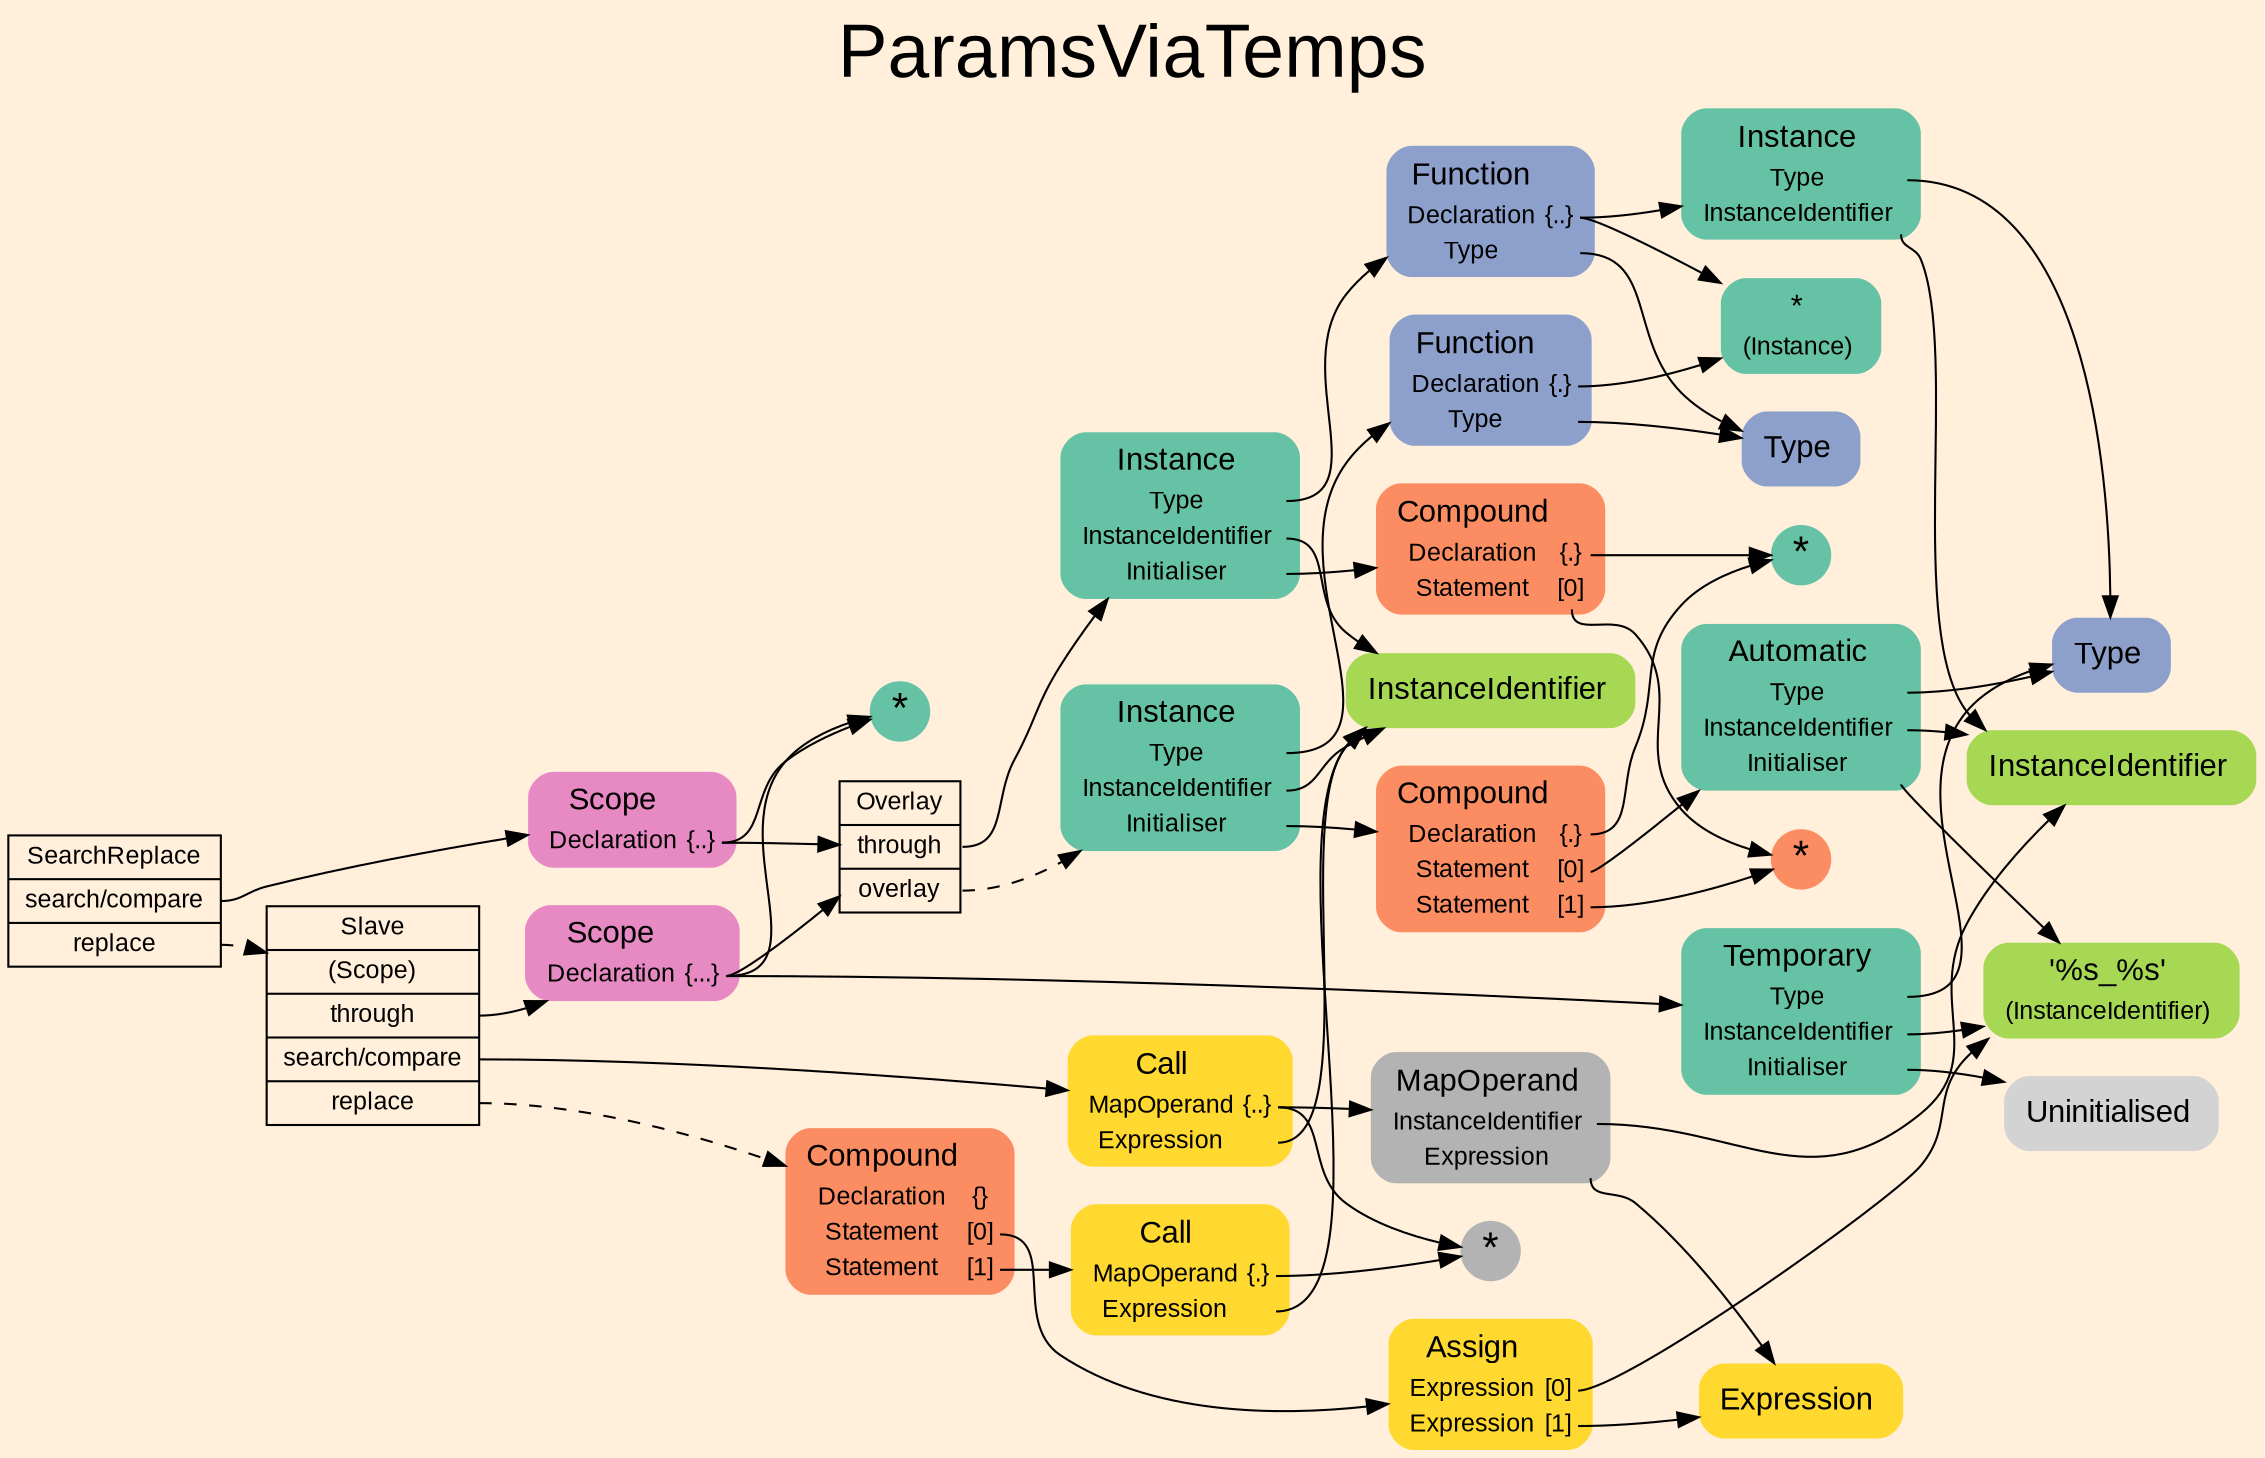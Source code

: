 digraph "ParamsViaTemps" {
label = "ParamsViaTemps"
labelloc = t
fontsize = "36"
graph [
    rankdir = "LR"
    ranksep = 0.3
    bgcolor = antiquewhite1
    color = black
    fontcolor = black
    fontname = "Arial"
];
node [
    fontname = "Arial"
];
edge [
    fontname = "Arial"
];

// -------------------- transformation figure --------------------
"CR#B-4-20" [
    // -------- block CR#B-4-20 ----------
    shape = "record"
    fillcolor = antiquewhite1
    label = "<fixed> SearchReplace | <port0> search/compare | <port1> replace"
    style = "filled"
    fontsize = "12"
    color = black
    fontcolor = black
];

"#B-2-435" [
    // -------- block #B-2-435 ----------
    shape = "plaintext"
    fillcolor = "/set28/4"
    label = <<TABLE BORDER="0" CELLBORDER="0" CELLSPACING="0">
     <TR><TD><FONT POINT-SIZE="15.0">Scope</FONT></TD><TD></TD></TR>
     <TR><TD>Declaration</TD><TD PORT="port0">{..}</TD></TR>
    </TABLE>>
    style = "rounded,filled"
    fontsize = "12"
];

"#B-2-439" [
    // -------- block #B-2-439 ----------
    shape = "circle"
    fillcolor = "/set28/1"
    label = <*>
    style = "filled"
    fontsize = "20"
    penwidth = 0.0
    fixedsize = true
    width = 0.4
    height = 0.4
];

"#B-2-464" [
    // -------- block #B-2-464 ----------
    shape = "record"
    fillcolor = antiquewhite1
    label = "<fixed> Overlay | <port0> through | <port1> overlay"
    style = "filled"
    fontsize = "12"
    color = black
    fontcolor = black
];

"#B-2-437" [
    // -------- block #B-2-437 ----------
    shape = "plaintext"
    fillcolor = "/set28/1"
    label = <<TABLE BORDER="0" CELLBORDER="0" CELLSPACING="0">
     <TR><TD><FONT POINT-SIZE="15.0">Instance</FONT></TD><TD></TD></TR>
     <TR><TD>Type</TD><TD PORT="port0"></TD></TR>
     <TR><TD>InstanceIdentifier</TD><TD PORT="port1"></TD></TR>
     <TR><TD>Initialiser</TD><TD PORT="port2"></TD></TR>
    </TABLE>>
    style = "rounded,filled"
    fontsize = "12"
];

"#B-2-441" [
    // -------- block #B-2-441 ----------
    shape = "plaintext"
    fillcolor = "/set28/3"
    label = <<TABLE BORDER="0" CELLBORDER="0" CELLSPACING="0">
     <TR><TD><FONT POINT-SIZE="15.0">Function</FONT></TD><TD></TD></TR>
     <TR><TD>Declaration</TD><TD PORT="port0">{..}</TD></TR>
     <TR><TD>Type</TD><TD PORT="port1"></TD></TR>
    </TABLE>>
    style = "rounded,filled"
    fontsize = "12"
];

"#B-2-453" [
    // -------- block #B-2-453 ----------
    shape = "plaintext"
    fillcolor = "/set28/1"
    label = <<TABLE BORDER="0" CELLBORDER="0" CELLSPACING="0">
     <TR><TD><FONT POINT-SIZE="15.0">*</FONT></TD><TD></TD></TR>
     <TR><TD>(Instance)</TD><TD PORT="port0"></TD></TR>
    </TABLE>>
    style = "rounded,filled"
    fontsize = "12"
];

"#B-2-452" [
    // -------- block #B-2-452 ----------
    shape = "plaintext"
    fillcolor = "/set28/1"
    label = <<TABLE BORDER="0" CELLBORDER="0" CELLSPACING="0">
     <TR><TD><FONT POINT-SIZE="15.0">Instance</FONT></TD><TD></TD></TR>
     <TR><TD>Type</TD><TD PORT="port0"></TD></TR>
     <TR><TD>InstanceIdentifier</TD><TD PORT="port1"></TD></TR>
    </TABLE>>
    style = "rounded,filled"
    fontsize = "12"
];

"#B-2-459" [
    // -------- block #B-2-459 ----------
    shape = "plaintext"
    fillcolor = "/set28/3"
    label = <<TABLE BORDER="0" CELLBORDER="0" CELLSPACING="0">
     <TR><TD><FONT POINT-SIZE="15.0">Type</FONT></TD><TD></TD></TR>
    </TABLE>>
    style = "rounded,filled"
    fontsize = "12"
];

"#B-2-450" [
    // -------- block #B-2-450 ----------
    shape = "plaintext"
    fillcolor = "/set28/5"
    label = <<TABLE BORDER="0" CELLBORDER="0" CELLSPACING="0">
     <TR><TD><FONT POINT-SIZE="15.0">InstanceIdentifier</FONT></TD><TD></TD></TR>
    </TABLE>>
    style = "rounded,filled"
    fontsize = "12"
];

"#B-2-443" [
    // -------- block #B-2-443 ----------
    shape = "plaintext"
    fillcolor = "/set28/3"
    label = <<TABLE BORDER="0" CELLBORDER="0" CELLSPACING="0">
     <TR><TD><FONT POINT-SIZE="15.0">Type</FONT></TD><TD></TD></TR>
    </TABLE>>
    style = "rounded,filled"
    fontsize = "12"
];

"#B-2-449" [
    // -------- block #B-2-449 ----------
    shape = "plaintext"
    fillcolor = "/set28/5"
    label = <<TABLE BORDER="0" CELLBORDER="0" CELLSPACING="0">
     <TR><TD><FONT POINT-SIZE="15.0">InstanceIdentifier</FONT></TD><TD></TD></TR>
    </TABLE>>
    style = "rounded,filled"
    fontsize = "12"
];

"#B-2-444" [
    // -------- block #B-2-444 ----------
    shape = "plaintext"
    fillcolor = "/set28/2"
    label = <<TABLE BORDER="0" CELLBORDER="0" CELLSPACING="0">
     <TR><TD><FONT POINT-SIZE="15.0">Compound</FONT></TD><TD></TD></TR>
     <TR><TD>Declaration</TD><TD PORT="port0">{.}</TD></TR>
     <TR><TD>Statement</TD><TD PORT="port1">[0]</TD></TR>
    </TABLE>>
    style = "rounded,filled"
    fontsize = "12"
];

"#B-2-448" [
    // -------- block #B-2-448 ----------
    shape = "circle"
    fillcolor = "/set28/1"
    label = <*>
    style = "filled"
    fontsize = "20"
    penwidth = 0.0
    fixedsize = true
    width = 0.4
    height = 0.4
];

"#B-2-447" [
    // -------- block #B-2-447 ----------
    shape = "circle"
    fillcolor = "/set28/2"
    label = <*>
    style = "filled"
    fontsize = "20"
    penwidth = 0.0
    fixedsize = true
    width = 0.4
    height = 0.4
];

"#B-2-438" [
    // -------- block #B-2-438 ----------
    shape = "plaintext"
    fillcolor = "/set28/1"
    label = <<TABLE BORDER="0" CELLBORDER="0" CELLSPACING="0">
     <TR><TD><FONT POINT-SIZE="15.0">Instance</FONT></TD><TD></TD></TR>
     <TR><TD>Type</TD><TD PORT="port0"></TD></TR>
     <TR><TD>InstanceIdentifier</TD><TD PORT="port1"></TD></TR>
     <TR><TD>Initialiser</TD><TD PORT="port2"></TD></TR>
    </TABLE>>
    style = "rounded,filled"
    fontsize = "12"
];

"#B-2-442" [
    // -------- block #B-2-442 ----------
    shape = "plaintext"
    fillcolor = "/set28/3"
    label = <<TABLE BORDER="0" CELLBORDER="0" CELLSPACING="0">
     <TR><TD><FONT POINT-SIZE="15.0">Function</FONT></TD><TD></TD></TR>
     <TR><TD>Declaration</TD><TD PORT="port0">{.}</TD></TR>
     <TR><TD>Type</TD><TD PORT="port1"></TD></TR>
    </TABLE>>
    style = "rounded,filled"
    fontsize = "12"
];

"#B-2-445" [
    // -------- block #B-2-445 ----------
    shape = "plaintext"
    fillcolor = "/set28/2"
    label = <<TABLE BORDER="0" CELLBORDER="0" CELLSPACING="0">
     <TR><TD><FONT POINT-SIZE="15.0">Compound</FONT></TD><TD></TD></TR>
     <TR><TD>Declaration</TD><TD PORT="port0">{.}</TD></TR>
     <TR><TD>Statement</TD><TD PORT="port1">[0]</TD></TR>
     <TR><TD>Statement</TD><TD PORT="port2">[1]</TD></TR>
    </TABLE>>
    style = "rounded,filled"
    fontsize = "12"
];

"#B-2-458" [
    // -------- block #B-2-458 ----------
    shape = "plaintext"
    fillcolor = "/set28/1"
    label = <<TABLE BORDER="0" CELLBORDER="0" CELLSPACING="0">
     <TR><TD><FONT POINT-SIZE="15.0">Automatic</FONT></TD><TD></TD></TR>
     <TR><TD>Type</TD><TD PORT="port0"></TD></TR>
     <TR><TD>InstanceIdentifier</TD><TD PORT="port1"></TD></TR>
     <TR><TD>Initialiser</TD><TD PORT="port2"></TD></TR>
    </TABLE>>
    style = "rounded,filled"
    fontsize = "12"
];

"#B-2-463" [
    // -------- block #B-2-463 ----------
    shape = "plaintext"
    fillcolor = "/set28/5"
    label = <<TABLE BORDER="0" CELLBORDER="0" CELLSPACING="0">
     <TR><TD><FONT POINT-SIZE="15.0">'%s_%s'</FONT></TD><TD></TD></TR>
     <TR><TD>(InstanceIdentifier)</TD><TD PORT="port0"></TD></TR>
    </TABLE>>
    style = "rounded,filled"
    fontsize = "12"
];

"#B-2-465" [
    // -------- block #B-2-465 ----------
    shape = "record"
    fillcolor = antiquewhite1
    label = "<fixed> Slave | <port0> (Scope) | <port1> through | <port2> search/compare | <port3> replace"
    style = "filled"
    fontsize = "12"
    color = black
    fontcolor = black
];

"#B-2-436" [
    // -------- block #B-2-436 ----------
    shape = "plaintext"
    fillcolor = "/set28/4"
    label = <<TABLE BORDER="0" CELLBORDER="0" CELLSPACING="0">
     <TR><TD><FONT POINT-SIZE="15.0">Scope</FONT></TD><TD></TD></TR>
     <TR><TD>Declaration</TD><TD PORT="port0">{...}</TD></TR>
    </TABLE>>
    style = "rounded,filled"
    fontsize = "12"
];

"#B-2-460" [
    // -------- block #B-2-460 ----------
    shape = "plaintext"
    fillcolor = "/set28/1"
    label = <<TABLE BORDER="0" CELLBORDER="0" CELLSPACING="0">
     <TR><TD><FONT POINT-SIZE="15.0">Temporary</FONT></TD><TD></TD></TR>
     <TR><TD>Type</TD><TD PORT="port0"></TD></TR>
     <TR><TD>InstanceIdentifier</TD><TD PORT="port1"></TD></TR>
     <TR><TD>Initialiser</TD><TD PORT="port2"></TD></TR>
    </TABLE>>
    style = "rounded,filled"
    fontsize = "12"
];

"#B-2-466" [
    // -------- block #B-2-466 ----------
    shape = "plaintext"
    label = <<TABLE BORDER="0" CELLBORDER="0" CELLSPACING="0">
     <TR><TD><FONT POINT-SIZE="15.0">Uninitialised</FONT></TD><TD></TD></TR>
    </TABLE>>
    style = "rounded,filled"
    fontsize = "12"
];

"#B-2-454" [
    // -------- block #B-2-454 ----------
    shape = "plaintext"
    fillcolor = "/set28/6"
    label = <<TABLE BORDER="0" CELLBORDER="0" CELLSPACING="0">
     <TR><TD><FONT POINT-SIZE="15.0">Call</FONT></TD><TD></TD></TR>
     <TR><TD>MapOperand</TD><TD PORT="port0">{..}</TD></TR>
     <TR><TD>Expression</TD><TD PORT="port1"></TD></TR>
    </TABLE>>
    style = "rounded,filled"
    fontsize = "12"
];

"#B-2-457" [
    // -------- block #B-2-457 ----------
    shape = "circle"
    fillcolor = "/set28/8"
    label = <*>
    style = "filled"
    fontsize = "20"
    penwidth = 0.0
    fixedsize = true
    width = 0.4
    height = 0.4
];

"#B-2-456" [
    // -------- block #B-2-456 ----------
    shape = "plaintext"
    fillcolor = "/set28/8"
    label = <<TABLE BORDER="0" CELLBORDER="0" CELLSPACING="0">
     <TR><TD><FONT POINT-SIZE="15.0">MapOperand</FONT></TD><TD></TD></TR>
     <TR><TD>InstanceIdentifier</TD><TD PORT="port0"></TD></TR>
     <TR><TD>Expression</TD><TD PORT="port1"></TD></TR>
    </TABLE>>
    style = "rounded,filled"
    fontsize = "12"
];

"#B-2-462" [
    // -------- block #B-2-462 ----------
    shape = "plaintext"
    fillcolor = "/set28/6"
    label = <<TABLE BORDER="0" CELLBORDER="0" CELLSPACING="0">
     <TR><TD><FONT POINT-SIZE="15.0">Expression</FONT></TD><TD></TD></TR>
    </TABLE>>
    style = "rounded,filled"
    fontsize = "12"
];

"#B-2-446" [
    // -------- block #B-2-446 ----------
    shape = "plaintext"
    fillcolor = "/set28/2"
    label = <<TABLE BORDER="0" CELLBORDER="0" CELLSPACING="0">
     <TR><TD><FONT POINT-SIZE="15.0">Compound</FONT></TD><TD></TD></TR>
     <TR><TD>Declaration</TD><TD PORT="port0">{}</TD></TR>
     <TR><TD>Statement</TD><TD PORT="port1">[0]</TD></TR>
     <TR><TD>Statement</TD><TD PORT="port2">[1]</TD></TR>
    </TABLE>>
    style = "rounded,filled"
    fontsize = "12"
];

"#B-2-461" [
    // -------- block #B-2-461 ----------
    shape = "plaintext"
    fillcolor = "/set28/6"
    label = <<TABLE BORDER="0" CELLBORDER="0" CELLSPACING="0">
     <TR><TD><FONT POINT-SIZE="15.0">Assign</FONT></TD><TD></TD></TR>
     <TR><TD>Expression</TD><TD PORT="port0">[0]</TD></TR>
     <TR><TD>Expression</TD><TD PORT="port1">[1]</TD></TR>
    </TABLE>>
    style = "rounded,filled"
    fontsize = "12"
];

"#B-2-455" [
    // -------- block #B-2-455 ----------
    shape = "plaintext"
    fillcolor = "/set28/6"
    label = <<TABLE BORDER="0" CELLBORDER="0" CELLSPACING="0">
     <TR><TD><FONT POINT-SIZE="15.0">Call</FONT></TD><TD></TD></TR>
     <TR><TD>MapOperand</TD><TD PORT="port0">{.}</TD></TR>
     <TR><TD>Expression</TD><TD PORT="port1"></TD></TR>
    </TABLE>>
    style = "rounded,filled"
    fontsize = "12"
];

"CR#B-4-20":port0 -> "#B-2-435" [
    color = black
    fontcolor = black
];

"CR#B-4-20":port1 -> "#B-2-465" [
    style="dashed"
    color = black
    fontcolor = black
];

"#B-2-435":port0 -> "#B-2-439" [
    color = black
    fontcolor = black
];

"#B-2-435":port0 -> "#B-2-464" [
    color = black
    fontcolor = black
];

"#B-2-464":port0 -> "#B-2-437" [
    color = black
    fontcolor = black
];

"#B-2-464":port1 -> "#B-2-438" [
    style="dashed"
    color = black
    fontcolor = black
];

"#B-2-437":port0 -> "#B-2-441" [
    color = black
    fontcolor = black
];

"#B-2-437":port1 -> "#B-2-449" [
    color = black
    fontcolor = black
];

"#B-2-437":port2 -> "#B-2-444" [
    color = black
    fontcolor = black
];

"#B-2-441":port0 -> "#B-2-453" [
    color = black
    fontcolor = black
];

"#B-2-441":port0 -> "#B-2-452" [
    color = black
    fontcolor = black
];

"#B-2-441":port1 -> "#B-2-443" [
    color = black
    fontcolor = black
];

"#B-2-452":port0 -> "#B-2-459" [
    color = black
    fontcolor = black
];

"#B-2-452":port1 -> "#B-2-450" [
    color = black
    fontcolor = black
];

"#B-2-444":port0 -> "#B-2-448" [
    color = black
    fontcolor = black
];

"#B-2-444":port1 -> "#B-2-447" [
    color = black
    fontcolor = black
];

"#B-2-438":port0 -> "#B-2-442" [
    color = black
    fontcolor = black
];

"#B-2-438":port1 -> "#B-2-449" [
    color = black
    fontcolor = black
];

"#B-2-438":port2 -> "#B-2-445" [
    color = black
    fontcolor = black
];

"#B-2-442":port0 -> "#B-2-453" [
    color = black
    fontcolor = black
];

"#B-2-442":port1 -> "#B-2-443" [
    color = black
    fontcolor = black
];

"#B-2-445":port0 -> "#B-2-448" [
    color = black
    fontcolor = black
];

"#B-2-445":port1 -> "#B-2-458" [
    color = black
    fontcolor = black
];

"#B-2-445":port2 -> "#B-2-447" [
    color = black
    fontcolor = black
];

"#B-2-458":port0 -> "#B-2-459" [
    color = black
    fontcolor = black
];

"#B-2-458":port1 -> "#B-2-450" [
    color = black
    fontcolor = black
];

"#B-2-458":port2 -> "#B-2-463" [
    color = black
    fontcolor = black
];

"#B-2-465":port1 -> "#B-2-436" [
    color = black
    fontcolor = black
];

"#B-2-465":port2 -> "#B-2-454" [
    color = black
    fontcolor = black
];

"#B-2-465":port3 -> "#B-2-446" [
    style="dashed"
    color = black
    fontcolor = black
];

"#B-2-436":port0 -> "#B-2-439" [
    color = black
    fontcolor = black
];

"#B-2-436":port0 -> "#B-2-464" [
    color = black
    fontcolor = black
];

"#B-2-436":port0 -> "#B-2-460" [
    color = black
    fontcolor = black
];

"#B-2-460":port0 -> "#B-2-459" [
    color = black
    fontcolor = black
];

"#B-2-460":port1 -> "#B-2-463" [
    color = black
    fontcolor = black
];

"#B-2-460":port2 -> "#B-2-466" [
    color = black
    fontcolor = black
];

"#B-2-454":port0 -> "#B-2-457" [
    color = black
    fontcolor = black
];

"#B-2-454":port0 -> "#B-2-456" [
    color = black
    fontcolor = black
];

"#B-2-454":port1 -> "#B-2-449" [
    color = black
    fontcolor = black
];

"#B-2-456":port0 -> "#B-2-450" [
    color = black
    fontcolor = black
];

"#B-2-456":port1 -> "#B-2-462" [
    color = black
    fontcolor = black
];

"#B-2-446":port1 -> "#B-2-461" [
    color = black
    fontcolor = black
];

"#B-2-446":port2 -> "#B-2-455" [
    color = black
    fontcolor = black
];

"#B-2-461":port0 -> "#B-2-463" [
    color = black
    fontcolor = black
];

"#B-2-461":port1 -> "#B-2-462" [
    color = black
    fontcolor = black
];

"#B-2-455":port0 -> "#B-2-457" [
    color = black
    fontcolor = black
];

"#B-2-455":port1 -> "#B-2-449" [
    color = black
    fontcolor = black
];


}
